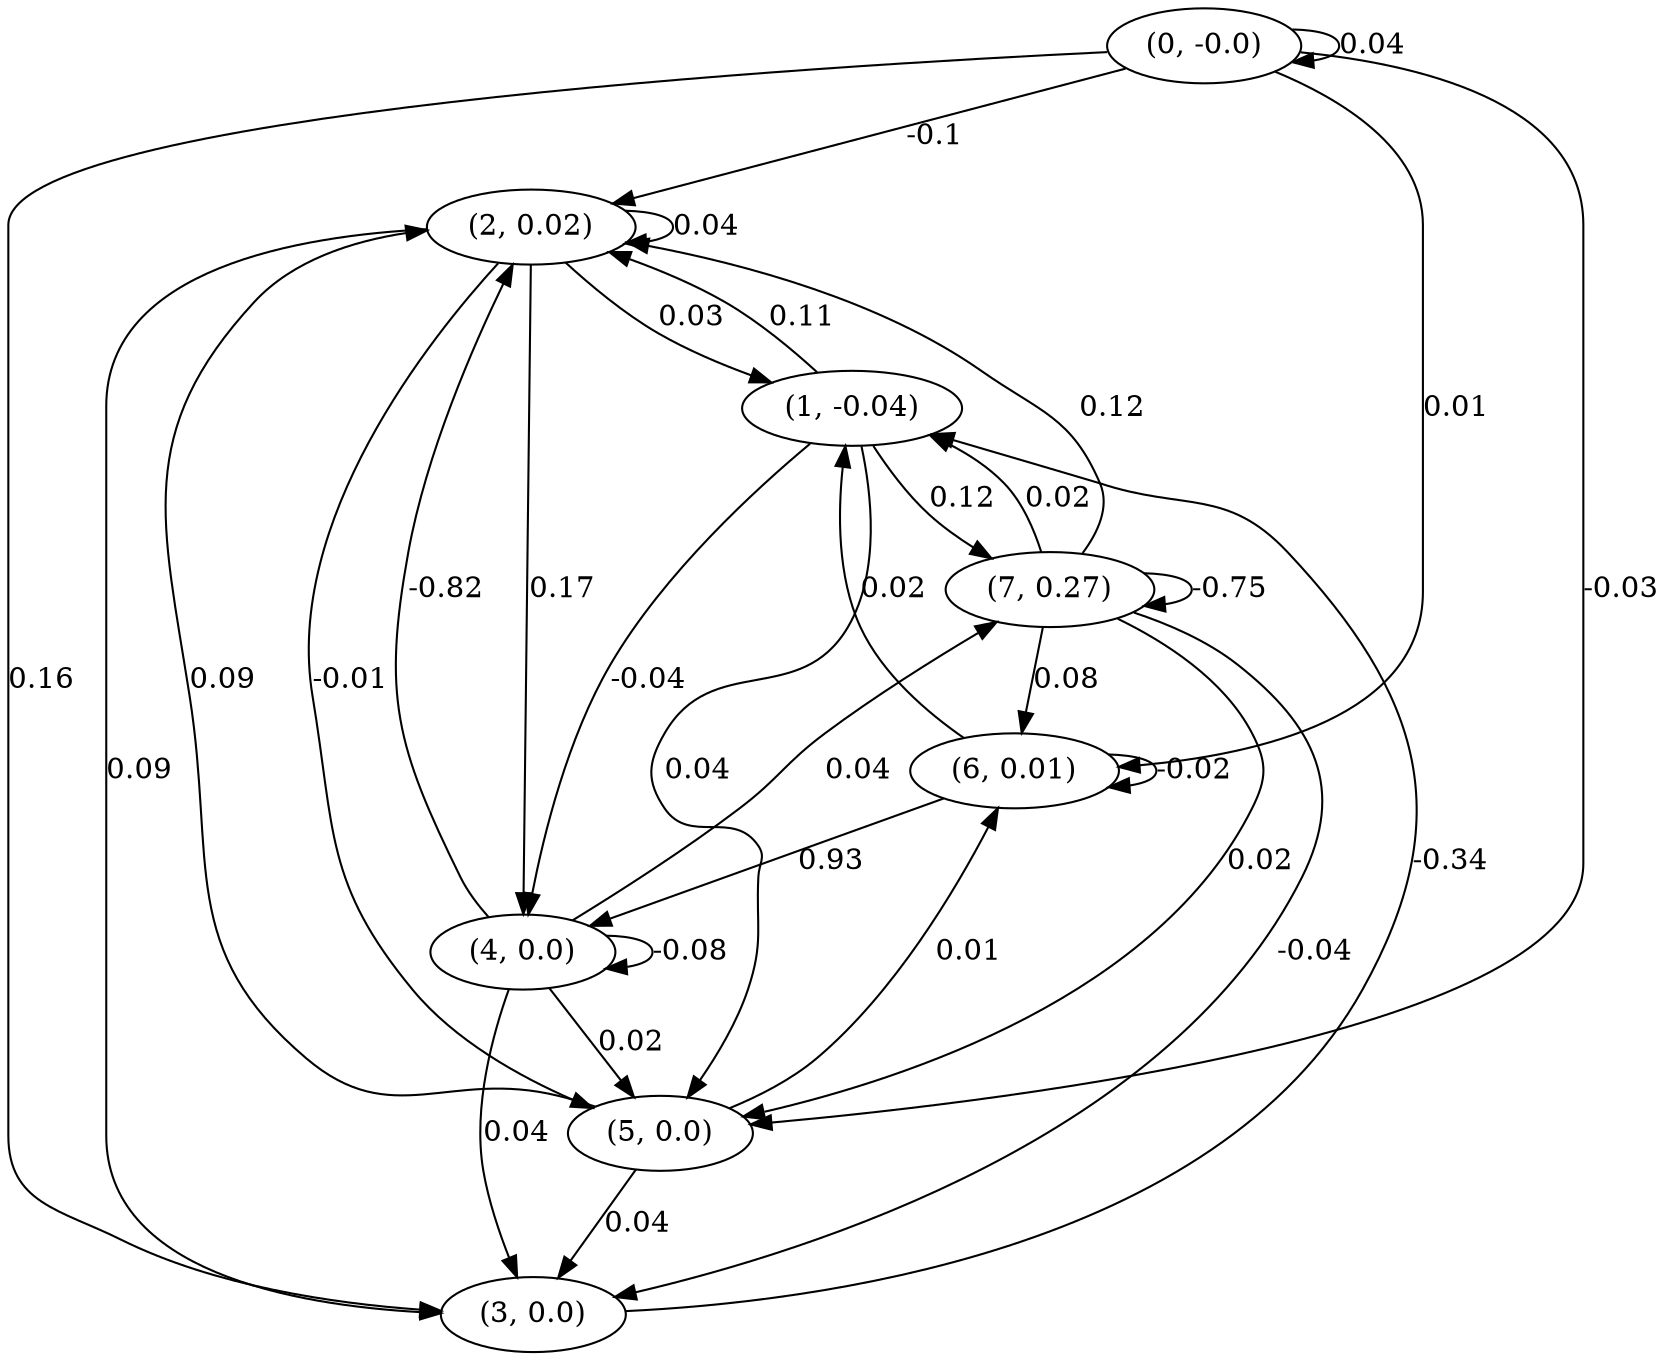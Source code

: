 digraph {
    0 [ label = "(0, -0.0)" ]
    1 [ label = "(1, -0.04)" ]
    2 [ label = "(2, 0.02)" ]
    3 [ label = "(3, 0.0)" ]
    4 [ label = "(4, 0.0)" ]
    5 [ label = "(5, 0.0)" ]
    6 [ label = "(6, 0.01)" ]
    7 [ label = "(7, 0.27)" ]
    0 -> 0 [ label = "0.04" ]
    2 -> 2 [ label = "0.04" ]
    4 -> 4 [ label = "-0.08" ]
    6 -> 6 [ label = "-0.02" ]
    7 -> 7 [ label = "-0.75" ]
    2 -> 1 [ label = "0.03" ]
    3 -> 1 [ label = "-0.34" ]
    6 -> 1 [ label = "0.02" ]
    7 -> 1 [ label = "0.02" ]
    0 -> 2 [ label = "-0.1" ]
    1 -> 2 [ label = "0.11" ]
    4 -> 2 [ label = "-0.82" ]
    5 -> 2 [ label = "0.09" ]
    7 -> 2 [ label = "0.12" ]
    0 -> 3 [ label = "0.16" ]
    2 -> 3 [ label = "0.09" ]
    4 -> 3 [ label = "0.04" ]
    5 -> 3 [ label = "0.04" ]
    7 -> 3 [ label = "-0.04" ]
    1 -> 4 [ label = "-0.04" ]
    2 -> 4 [ label = "0.17" ]
    6 -> 4 [ label = "0.93" ]
    0 -> 5 [ label = "-0.03" ]
    1 -> 5 [ label = "0.04" ]
    2 -> 5 [ label = "-0.01" ]
    4 -> 5 [ label = "0.02" ]
    7 -> 5 [ label = "0.02" ]
    0 -> 6 [ label = "0.01" ]
    5 -> 6 [ label = "0.01" ]
    7 -> 6 [ label = "0.08" ]
    1 -> 7 [ label = "0.12" ]
    4 -> 7 [ label = "0.04" ]
}

